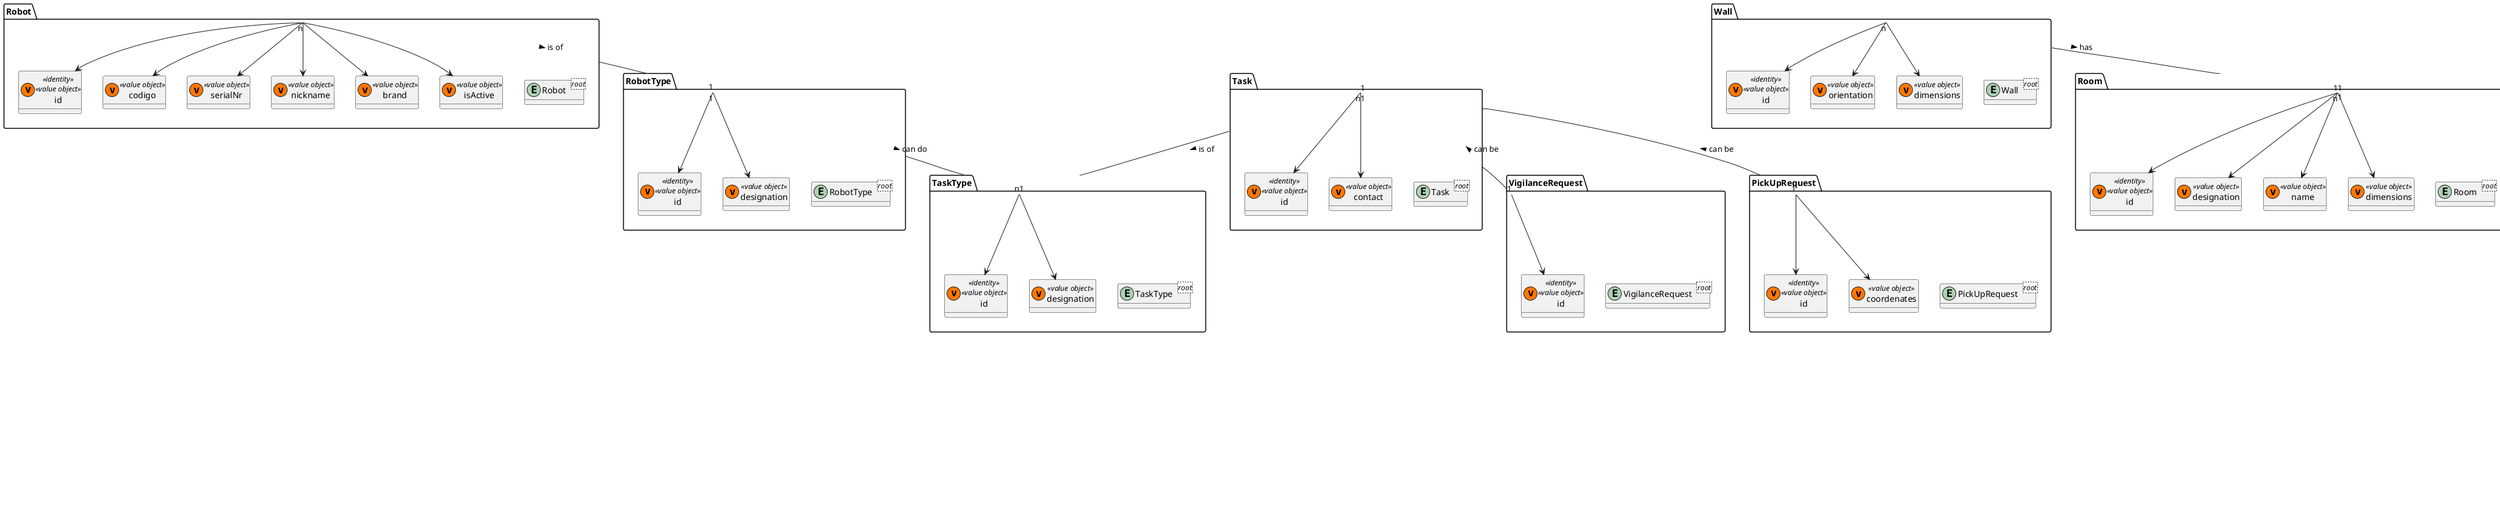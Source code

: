@startuml

hide methods

package Robot {
entity Robot <root> {
}
    class "id" as ID1 <<(v,#FF7700) identity>> <<(v,#FF7700) value object>>{}
    class "codigo" as codigo <<(v,#FF7700) value object>>{}
    class "serialNr" as serialNr <<(v,#FF7700) value object>>{}
    class "nickname" as nickname <<(v,#FF7700) value object>>{}
    class "brand" as brand <<(v,#FF7700) value object>>{}
    class "isActive" as status1 <<(v,#FF7700) value object>>{}
}

package RobotType {
entity RobotType <root> {
}
    class "id" as ID2 <<(v,#FF7700) identity>> <<(v,#FF7700) value object>>{}
    class "designation" as name1 <<(v,#FF7700) value object>>{}
}

package TaskType {
    entity TaskType <root> {
}
    class "id" as ID3 <<(v,#FF7700) identity>> <<(v,#FF7700) value object>>{}
    class "designation" as designation1 <<(v,#FF7700) value object>>{}
}

package Task {
entity Task <root>  {
}
    class "id" as ID4 <<(v,#FF7700) identity>> <<(v,#FF7700) value object>>{}
    class "contact" as contact <<(v,#FF7700) value object>>{}
}

package VigilanceRequest {
entity VigilanceRequest <root> {
}
    class "id" as ID5 <<(v,#FF7700) identity>> <<(v,#FF7700) value object>>{}
}

package PickUpRequest {
entity PickUpRequest <root> {
}
    class "id" as ID6 <<(v,#FF7700) identity>> <<(v,#FF7700) value object>>{}
    class "coordenates" as coordenates1 <<(v,#FF7700) value object>>{}
}

package Building {
entity Building <root> {
}
    class "id" as ID7 <<(v,#FF7700) identity>> <<(v,#FF7700) value object>>{}
    class "code" as designation <<(v,#FF7700) value object>>{}
    class "name" as name2 <<(v,#FF7700) value object>>{}
    class "dimensions" as dimensions1 <<(v,#FF7700) value object>>{}
    class "description" as description2 <<(v,#FF7700) value object>>{}
}

package Floor {
entity Floor <root> {
}
    class "id" as ID8 <<(v,#FF7700) identity>> <<(v,#FF7700) value object>>{}
    class "number" as number1 <<(v,#FF7700) value object>>{}
    class "description" as designation3 <<(v,#FF7700) value object>>{}
}

package Cell {
entity Cell <root> {
}
    class "id" as ID9 <<(v,#FF7700) identity>> <<(v,#FF7700) value object>>{}
    class "coordenates" as coordenates2 <<(v,#FF7700) value object>>{}
    class "dimensions" as dimensions2 <<(v,#FF7700) value object>>{}
}

package Elevator {
entity Elevator <root> {
}
    class "id" as ID10 <<(v,#FF7700) identity>> <<(v,#FF7700) value object>>{}
    class "coordenates" as coordenates3 <<(v,#FF7700) value object>>{}
}

package Room {
entity Room <root> {
}
    class "id" as ID11 <<(v,#FF7700) identity>> <<(v,#FF7700) value object>>{}
    class "designation" as designation4 <<(v,#FF7700) value object>>{}
    class "name" as name3 <<(v,#FF7700) value object>>{}
    class "dimensions" as dimensions3 <<(v,#FF7700) value object>>{}
}

package Wall {
entity Wall <root> {
}
    class "id" as ID12 <<(v,#FF7700) identity>> <<(v,#FF7700) value object>>{}
    class "orientation" as orientation1 <<(v,#FF7700) value object>>{}
    class "dimensions" as dimensions4 <<(v,#FF7700) value object>>{}
}

package Door {
entity Door <root> {
}
    class "id" as ID13 <<(v,#FF7700) identity>> <<(v,#FF7700) value object>>{}
    class "orientation" as orientation2 <<(v,#FF7700) value object>>{}
    class "coordenates" as coordenates4 <<(v,#FF7700) value object>>{}
}

package CategoryRoom {
entity CategoryRoom <root>{
}
    class "id" as ID14 <<(v,#FF7700) identity>> <<(v,#FF7700) value object>>{}
    class "name" as name4 <<(v,#FF7700) value object>>{}
    class "designation" as designation5 <<(v,#FF7700) value object>>{}
}

package Passageway {
entity Passageway <root> {
}
    class "id" as ID15 <<(v,#FF7700) identity>> <<(v,#FF7700) value object>>{}
    class "localization" as localization <<(v,#FF7700) value object>>{}
}




Robot "n" -- "1" RobotType : is of >
RobotType "1" -- "n" TaskType : can do >
Task "n" -- "1" TaskType : is of >
Task "1" -- "1" VigilanceRequest : can be <
Task "1" -- "1" PickUpRequest : can be <
Floor "n" -- "1" Building : has >
Room "n" -- "1" Floor : has >
Wall "n" -- "1" Room : has >
Room "1" -- "n" Door : has <
Floor "1" -- "n" Cell : has <
Room "1" -- "1" CategoryRoom : is of >
Building "1" -- "n" Elevator : has <
Floor "1" -- "n" Elevator : has <
Floor "1" -- "n" Passageway : has <


Robot --> ID1
Robot --> codigo
Robot --> serialNr
Robot --> nickname
Robot --> brand
Robot --> status1

RobotType --> ID2
RobotType --> name1

TaskType --> ID3
TaskType --> designation1

Task --> ID4
Task --> contact

VigilanceRequest --> ID5

PickUpRequest --> ID6
PickUpRequest --> coordenates1

Building --> ID7
Building --> designation
Building --> name2
Building --> dimensions1
Building --> description2

Floor --> ID8
Floor --> designation3
Floor --> number1

Cell --> ID9
Cell --> coordenates2
Cell --> dimensions2

Elevator --> ID10
Elevator --> coordenates3

Room --> ID11
Room --> designation4
Room --> name3
Room --> dimensions3

Wall --> ID12
Wall --> orientation1
Wall --> dimensions4

Door --> ID13
Door --> orientation2
Door --> coordenates4

CategoryRoom --> ID14
CategoryRoom --> name4
CategoryRoom --> designation5

Passageway --> ID15
Passageway --> localization



@enduml
